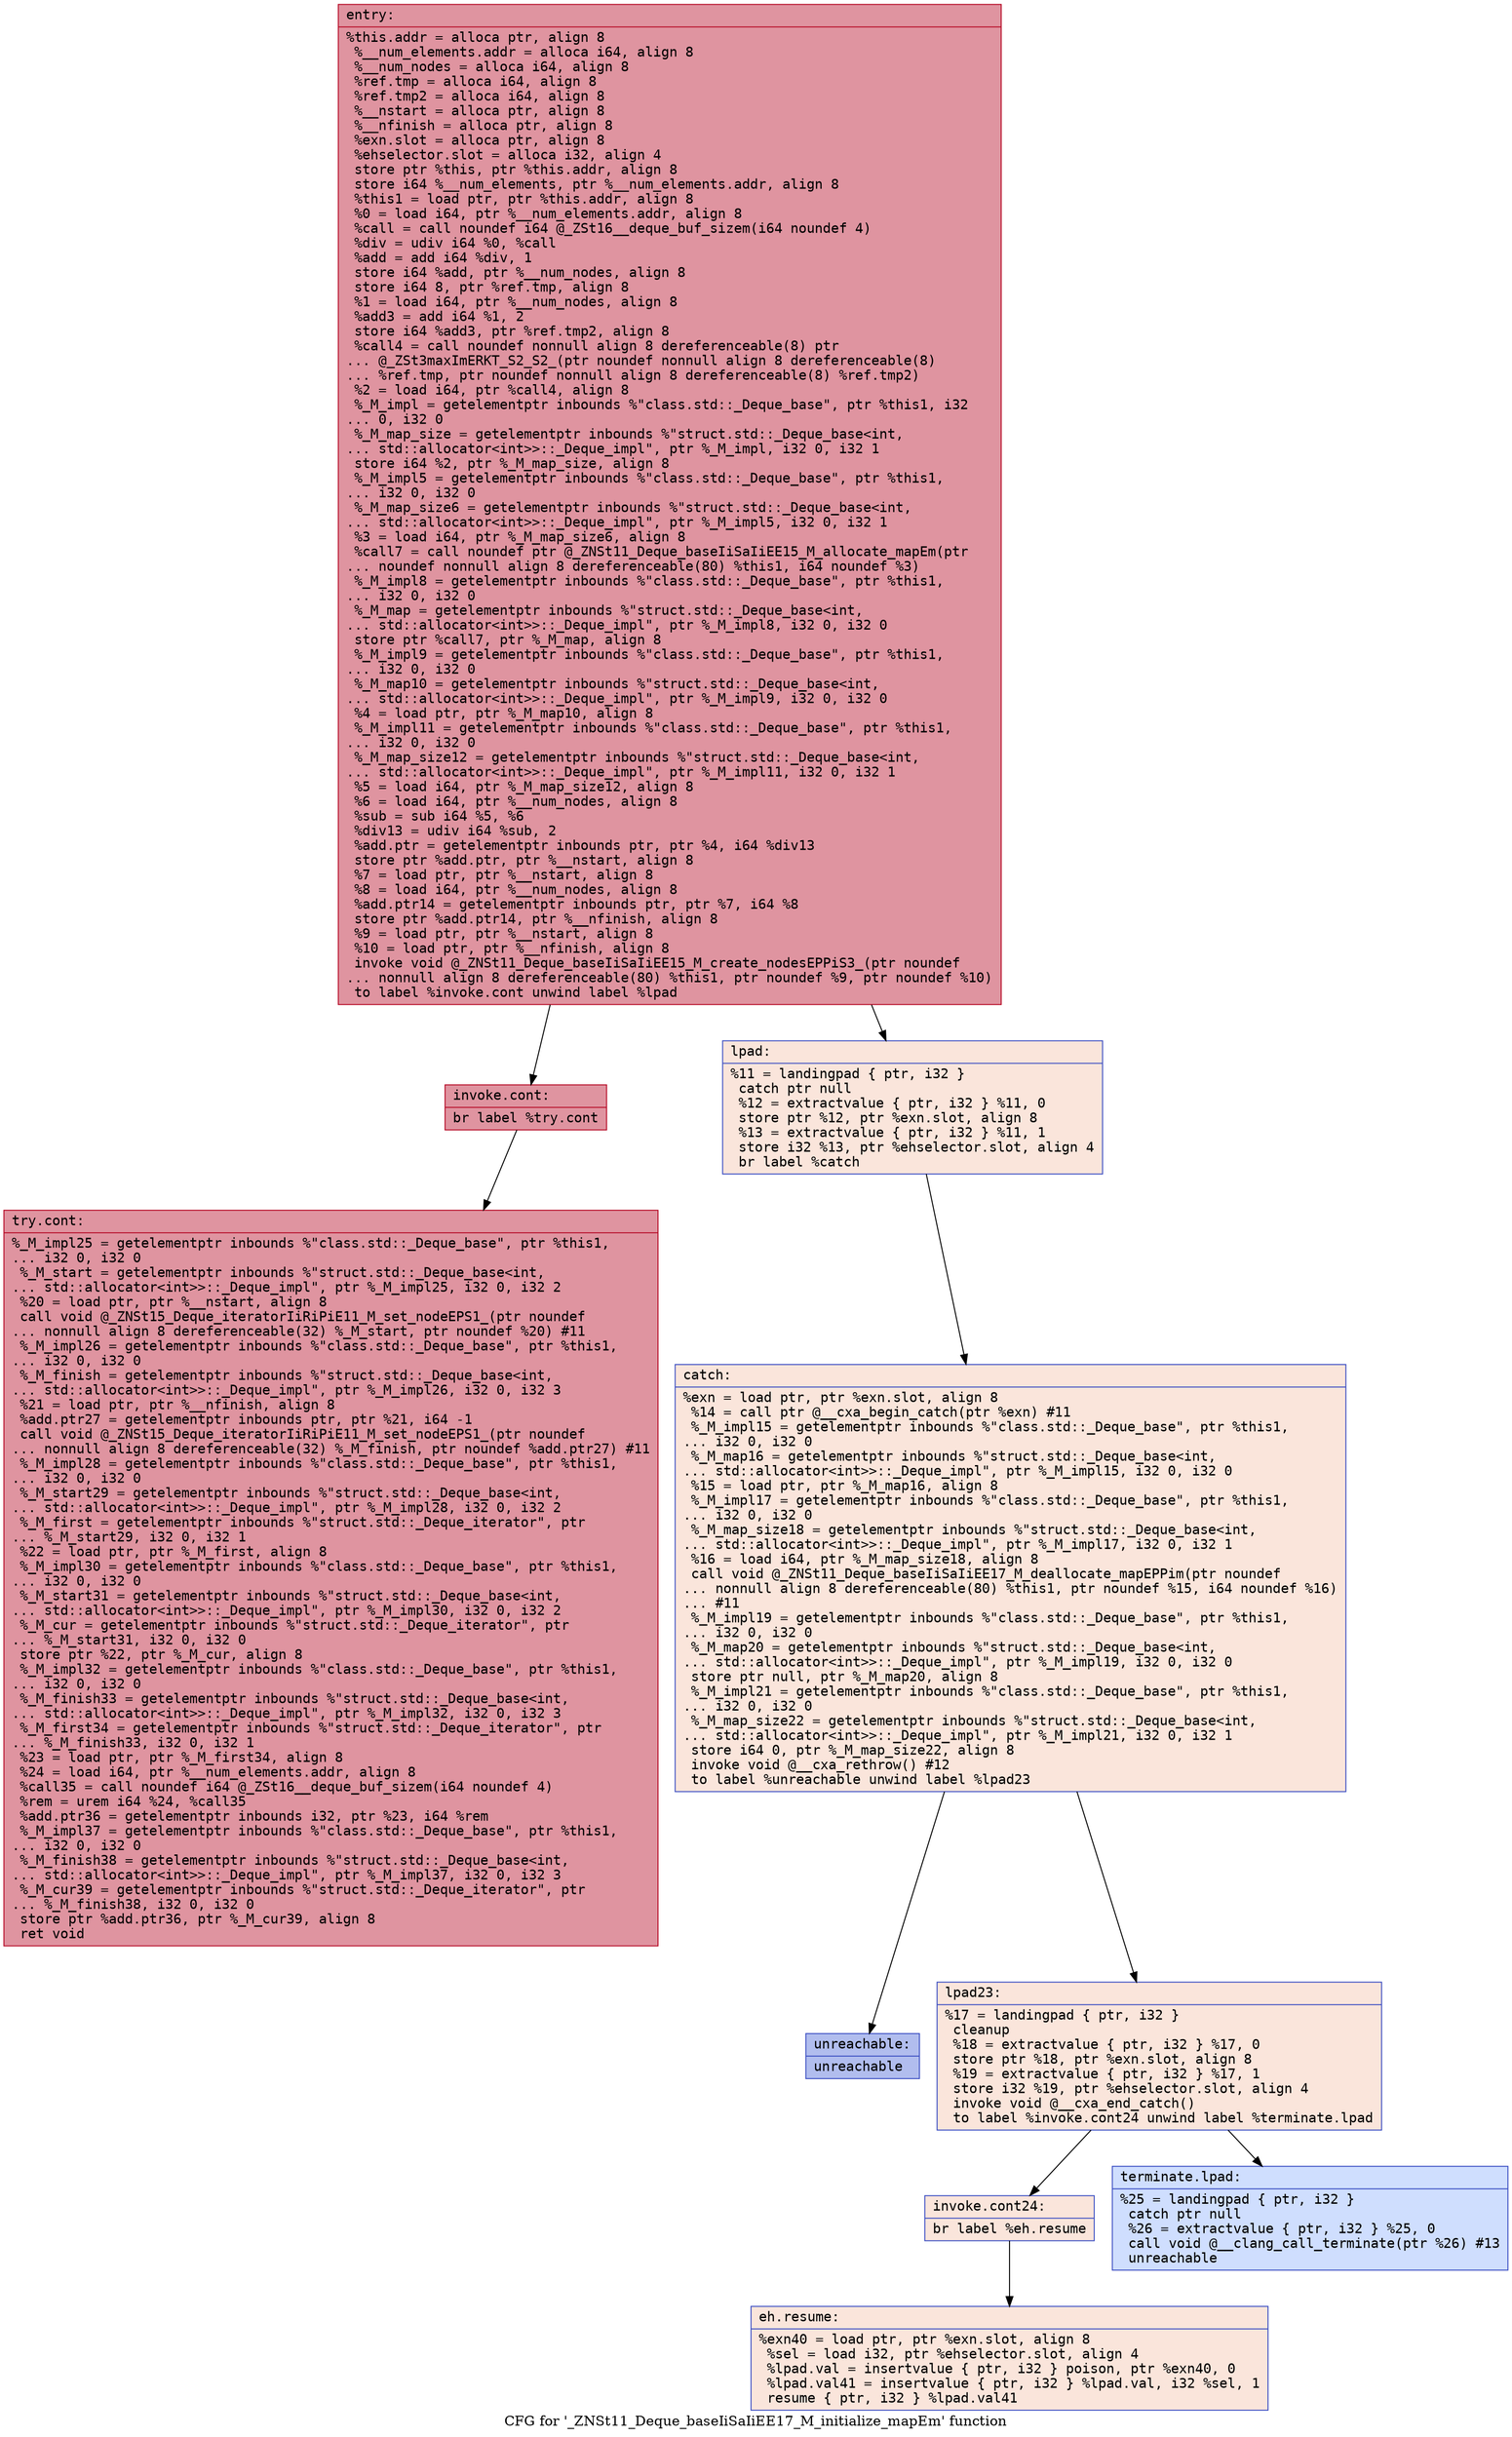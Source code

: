 digraph "CFG for '_ZNSt11_Deque_baseIiSaIiEE17_M_initialize_mapEm' function" {
	label="CFG for '_ZNSt11_Deque_baseIiSaIiEE17_M_initialize_mapEm' function";

	Node0x56461940fe00 [shape=record,color="#b70d28ff", style=filled, fillcolor="#b70d2870" fontname="Courier",label="{entry:\l|  %this.addr = alloca ptr, align 8\l  %__num_elements.addr = alloca i64, align 8\l  %__num_nodes = alloca i64, align 8\l  %ref.tmp = alloca i64, align 8\l  %ref.tmp2 = alloca i64, align 8\l  %__nstart = alloca ptr, align 8\l  %__nfinish = alloca ptr, align 8\l  %exn.slot = alloca ptr, align 8\l  %ehselector.slot = alloca i32, align 4\l  store ptr %this, ptr %this.addr, align 8\l  store i64 %__num_elements, ptr %__num_elements.addr, align 8\l  %this1 = load ptr, ptr %this.addr, align 8\l  %0 = load i64, ptr %__num_elements.addr, align 8\l  %call = call noundef i64 @_ZSt16__deque_buf_sizem(i64 noundef 4)\l  %div = udiv i64 %0, %call\l  %add = add i64 %div, 1\l  store i64 %add, ptr %__num_nodes, align 8\l  store i64 8, ptr %ref.tmp, align 8\l  %1 = load i64, ptr %__num_nodes, align 8\l  %add3 = add i64 %1, 2\l  store i64 %add3, ptr %ref.tmp2, align 8\l  %call4 = call noundef nonnull align 8 dereferenceable(8) ptr\l... @_ZSt3maxImERKT_S2_S2_(ptr noundef nonnull align 8 dereferenceable(8)\l... %ref.tmp, ptr noundef nonnull align 8 dereferenceable(8) %ref.tmp2)\l  %2 = load i64, ptr %call4, align 8\l  %_M_impl = getelementptr inbounds %\"class.std::_Deque_base\", ptr %this1, i32\l... 0, i32 0\l  %_M_map_size = getelementptr inbounds %\"struct.std::_Deque_base\<int,\l... std::allocator\<int\>\>::_Deque_impl\", ptr %_M_impl, i32 0, i32 1\l  store i64 %2, ptr %_M_map_size, align 8\l  %_M_impl5 = getelementptr inbounds %\"class.std::_Deque_base\", ptr %this1,\l... i32 0, i32 0\l  %_M_map_size6 = getelementptr inbounds %\"struct.std::_Deque_base\<int,\l... std::allocator\<int\>\>::_Deque_impl\", ptr %_M_impl5, i32 0, i32 1\l  %3 = load i64, ptr %_M_map_size6, align 8\l  %call7 = call noundef ptr @_ZNSt11_Deque_baseIiSaIiEE15_M_allocate_mapEm(ptr\l... noundef nonnull align 8 dereferenceable(80) %this1, i64 noundef %3)\l  %_M_impl8 = getelementptr inbounds %\"class.std::_Deque_base\", ptr %this1,\l... i32 0, i32 0\l  %_M_map = getelementptr inbounds %\"struct.std::_Deque_base\<int,\l... std::allocator\<int\>\>::_Deque_impl\", ptr %_M_impl8, i32 0, i32 0\l  store ptr %call7, ptr %_M_map, align 8\l  %_M_impl9 = getelementptr inbounds %\"class.std::_Deque_base\", ptr %this1,\l... i32 0, i32 0\l  %_M_map10 = getelementptr inbounds %\"struct.std::_Deque_base\<int,\l... std::allocator\<int\>\>::_Deque_impl\", ptr %_M_impl9, i32 0, i32 0\l  %4 = load ptr, ptr %_M_map10, align 8\l  %_M_impl11 = getelementptr inbounds %\"class.std::_Deque_base\", ptr %this1,\l... i32 0, i32 0\l  %_M_map_size12 = getelementptr inbounds %\"struct.std::_Deque_base\<int,\l... std::allocator\<int\>\>::_Deque_impl\", ptr %_M_impl11, i32 0, i32 1\l  %5 = load i64, ptr %_M_map_size12, align 8\l  %6 = load i64, ptr %__num_nodes, align 8\l  %sub = sub i64 %5, %6\l  %div13 = udiv i64 %sub, 2\l  %add.ptr = getelementptr inbounds ptr, ptr %4, i64 %div13\l  store ptr %add.ptr, ptr %__nstart, align 8\l  %7 = load ptr, ptr %__nstart, align 8\l  %8 = load i64, ptr %__num_nodes, align 8\l  %add.ptr14 = getelementptr inbounds ptr, ptr %7, i64 %8\l  store ptr %add.ptr14, ptr %__nfinish, align 8\l  %9 = load ptr, ptr %__nstart, align 8\l  %10 = load ptr, ptr %__nfinish, align 8\l  invoke void @_ZNSt11_Deque_baseIiSaIiEE15_M_create_nodesEPPiS3_(ptr noundef\l... nonnull align 8 dereferenceable(80) %this1, ptr noundef %9, ptr noundef %10)\l          to label %invoke.cont unwind label %lpad\l}"];
	Node0x56461940fe00 -> Node0x564619412620[tooltip="entry -> invoke.cont\nProbability 100.00%" ];
	Node0x56461940fe00 -> Node0x564619412700[tooltip="entry -> lpad\nProbability 0.00%" ];
	Node0x564619412620 [shape=record,color="#b70d28ff", style=filled, fillcolor="#b70d2870" fontname="Courier",label="{invoke.cont:\l|  br label %try.cont\l}"];
	Node0x564619412620 -> Node0x564619412a90[tooltip="invoke.cont -> try.cont\nProbability 100.00%" ];
	Node0x564619412700 [shape=record,color="#3d50c3ff", style=filled, fillcolor="#f4c5ad70" fontname="Courier",label="{lpad:\l|  %11 = landingpad \{ ptr, i32 \}\l          catch ptr null\l  %12 = extractvalue \{ ptr, i32 \} %11, 0\l  store ptr %12, ptr %exn.slot, align 8\l  %13 = extractvalue \{ ptr, i32 \} %11, 1\l  store i32 %13, ptr %ehselector.slot, align 4\l  br label %catch\l}"];
	Node0x564619412700 -> Node0x564619412e00[tooltip="lpad -> catch\nProbability 100.00%" ];
	Node0x564619412e00 [shape=record,color="#3d50c3ff", style=filled, fillcolor="#f4c5ad70" fontname="Courier",label="{catch:\l|  %exn = load ptr, ptr %exn.slot, align 8\l  %14 = call ptr @__cxa_begin_catch(ptr %exn) #11\l  %_M_impl15 = getelementptr inbounds %\"class.std::_Deque_base\", ptr %this1,\l... i32 0, i32 0\l  %_M_map16 = getelementptr inbounds %\"struct.std::_Deque_base\<int,\l... std::allocator\<int\>\>::_Deque_impl\", ptr %_M_impl15, i32 0, i32 0\l  %15 = load ptr, ptr %_M_map16, align 8\l  %_M_impl17 = getelementptr inbounds %\"class.std::_Deque_base\", ptr %this1,\l... i32 0, i32 0\l  %_M_map_size18 = getelementptr inbounds %\"struct.std::_Deque_base\<int,\l... std::allocator\<int\>\>::_Deque_impl\", ptr %_M_impl17, i32 0, i32 1\l  %16 = load i64, ptr %_M_map_size18, align 8\l  call void @_ZNSt11_Deque_baseIiSaIiEE17_M_deallocate_mapEPPim(ptr noundef\l... nonnull align 8 dereferenceable(80) %this1, ptr noundef %15, i64 noundef %16)\l... #11\l  %_M_impl19 = getelementptr inbounds %\"class.std::_Deque_base\", ptr %this1,\l... i32 0, i32 0\l  %_M_map20 = getelementptr inbounds %\"struct.std::_Deque_base\<int,\l... std::allocator\<int\>\>::_Deque_impl\", ptr %_M_impl19, i32 0, i32 0\l  store ptr null, ptr %_M_map20, align 8\l  %_M_impl21 = getelementptr inbounds %\"class.std::_Deque_base\", ptr %this1,\l... i32 0, i32 0\l  %_M_map_size22 = getelementptr inbounds %\"struct.std::_Deque_base\<int,\l... std::allocator\<int\>\>::_Deque_impl\", ptr %_M_impl21, i32 0, i32 1\l  store i64 0, ptr %_M_map_size22, align 8\l  invoke void @__cxa_rethrow() #12\l          to label %unreachable unwind label %lpad23\l}"];
	Node0x564619412e00 -> Node0x564619413af0[tooltip="catch -> unreachable\nProbability 0.00%" ];
	Node0x564619412e00 -> Node0x564619413b70[tooltip="catch -> lpad23\nProbability 100.00%" ];
	Node0x564619413b70 [shape=record,color="#3d50c3ff", style=filled, fillcolor="#f4c5ad70" fontname="Courier",label="{lpad23:\l|  %17 = landingpad \{ ptr, i32 \}\l          cleanup\l  %18 = extractvalue \{ ptr, i32 \} %17, 0\l  store ptr %18, ptr %exn.slot, align 8\l  %19 = extractvalue \{ ptr, i32 \} %17, 1\l  store i32 %19, ptr %ehselector.slot, align 4\l  invoke void @__cxa_end_catch()\l          to label %invoke.cont24 unwind label %terminate.lpad\l}"];
	Node0x564619413b70 -> Node0x5646194140c0[tooltip="lpad23 -> invoke.cont24\nProbability 100.00%" ];
	Node0x564619413b70 -> Node0x5646194118e0[tooltip="lpad23 -> terminate.lpad\nProbability 0.00%" ];
	Node0x5646194140c0 [shape=record,color="#3d50c3ff", style=filled, fillcolor="#f4c5ad70" fontname="Courier",label="{invoke.cont24:\l|  br label %eh.resume\l}"];
	Node0x5646194140c0 -> Node0x564619414780[tooltip="invoke.cont24 -> eh.resume\nProbability 100.00%" ];
	Node0x564619412a90 [shape=record,color="#b70d28ff", style=filled, fillcolor="#b70d2870" fontname="Courier",label="{try.cont:\l|  %_M_impl25 = getelementptr inbounds %\"class.std::_Deque_base\", ptr %this1,\l... i32 0, i32 0\l  %_M_start = getelementptr inbounds %\"struct.std::_Deque_base\<int,\l... std::allocator\<int\>\>::_Deque_impl\", ptr %_M_impl25, i32 0, i32 2\l  %20 = load ptr, ptr %__nstart, align 8\l  call void @_ZNSt15_Deque_iteratorIiRiPiE11_M_set_nodeEPS1_(ptr noundef\l... nonnull align 8 dereferenceable(32) %_M_start, ptr noundef %20) #11\l  %_M_impl26 = getelementptr inbounds %\"class.std::_Deque_base\", ptr %this1,\l... i32 0, i32 0\l  %_M_finish = getelementptr inbounds %\"struct.std::_Deque_base\<int,\l... std::allocator\<int\>\>::_Deque_impl\", ptr %_M_impl26, i32 0, i32 3\l  %21 = load ptr, ptr %__nfinish, align 8\l  %add.ptr27 = getelementptr inbounds ptr, ptr %21, i64 -1\l  call void @_ZNSt15_Deque_iteratorIiRiPiE11_M_set_nodeEPS1_(ptr noundef\l... nonnull align 8 dereferenceable(32) %_M_finish, ptr noundef %add.ptr27) #11\l  %_M_impl28 = getelementptr inbounds %\"class.std::_Deque_base\", ptr %this1,\l... i32 0, i32 0\l  %_M_start29 = getelementptr inbounds %\"struct.std::_Deque_base\<int,\l... std::allocator\<int\>\>::_Deque_impl\", ptr %_M_impl28, i32 0, i32 2\l  %_M_first = getelementptr inbounds %\"struct.std::_Deque_iterator\", ptr\l... %_M_start29, i32 0, i32 1\l  %22 = load ptr, ptr %_M_first, align 8\l  %_M_impl30 = getelementptr inbounds %\"class.std::_Deque_base\", ptr %this1,\l... i32 0, i32 0\l  %_M_start31 = getelementptr inbounds %\"struct.std::_Deque_base\<int,\l... std::allocator\<int\>\>::_Deque_impl\", ptr %_M_impl30, i32 0, i32 2\l  %_M_cur = getelementptr inbounds %\"struct.std::_Deque_iterator\", ptr\l... %_M_start31, i32 0, i32 0\l  store ptr %22, ptr %_M_cur, align 8\l  %_M_impl32 = getelementptr inbounds %\"class.std::_Deque_base\", ptr %this1,\l... i32 0, i32 0\l  %_M_finish33 = getelementptr inbounds %\"struct.std::_Deque_base\<int,\l... std::allocator\<int\>\>::_Deque_impl\", ptr %_M_impl32, i32 0, i32 3\l  %_M_first34 = getelementptr inbounds %\"struct.std::_Deque_iterator\", ptr\l... %_M_finish33, i32 0, i32 1\l  %23 = load ptr, ptr %_M_first34, align 8\l  %24 = load i64, ptr %__num_elements.addr, align 8\l  %call35 = call noundef i64 @_ZSt16__deque_buf_sizem(i64 noundef 4)\l  %rem = urem i64 %24, %call35\l  %add.ptr36 = getelementptr inbounds i32, ptr %23, i64 %rem\l  %_M_impl37 = getelementptr inbounds %\"class.std::_Deque_base\", ptr %this1,\l... i32 0, i32 0\l  %_M_finish38 = getelementptr inbounds %\"struct.std::_Deque_base\<int,\l... std::allocator\<int\>\>::_Deque_impl\", ptr %_M_impl37, i32 0, i32 3\l  %_M_cur39 = getelementptr inbounds %\"struct.std::_Deque_iterator\", ptr\l... %_M_finish38, i32 0, i32 0\l  store ptr %add.ptr36, ptr %_M_cur39, align 8\l  ret void\l}"];
	Node0x564619414780 [shape=record,color="#3d50c3ff", style=filled, fillcolor="#f4c5ad70" fontname="Courier",label="{eh.resume:\l|  %exn40 = load ptr, ptr %exn.slot, align 8\l  %sel = load i32, ptr %ehselector.slot, align 4\l  %lpad.val = insertvalue \{ ptr, i32 \} poison, ptr %exn40, 0\l  %lpad.val41 = insertvalue \{ ptr, i32 \} %lpad.val, i32 %sel, 1\l  resume \{ ptr, i32 \} %lpad.val41\l}"];
	Node0x5646194118e0 [shape=record,color="#3d50c3ff", style=filled, fillcolor="#93b5fe70" fontname="Courier",label="{terminate.lpad:\l|  %25 = landingpad \{ ptr, i32 \}\l          catch ptr null\l  %26 = extractvalue \{ ptr, i32 \} %25, 0\l  call void @__clang_call_terminate(ptr %26) #13\l  unreachable\l}"];
	Node0x564619413af0 [shape=record,color="#3d50c3ff", style=filled, fillcolor="#4f69d970" fontname="Courier",label="{unreachable:\l|  unreachable\l}"];
}
